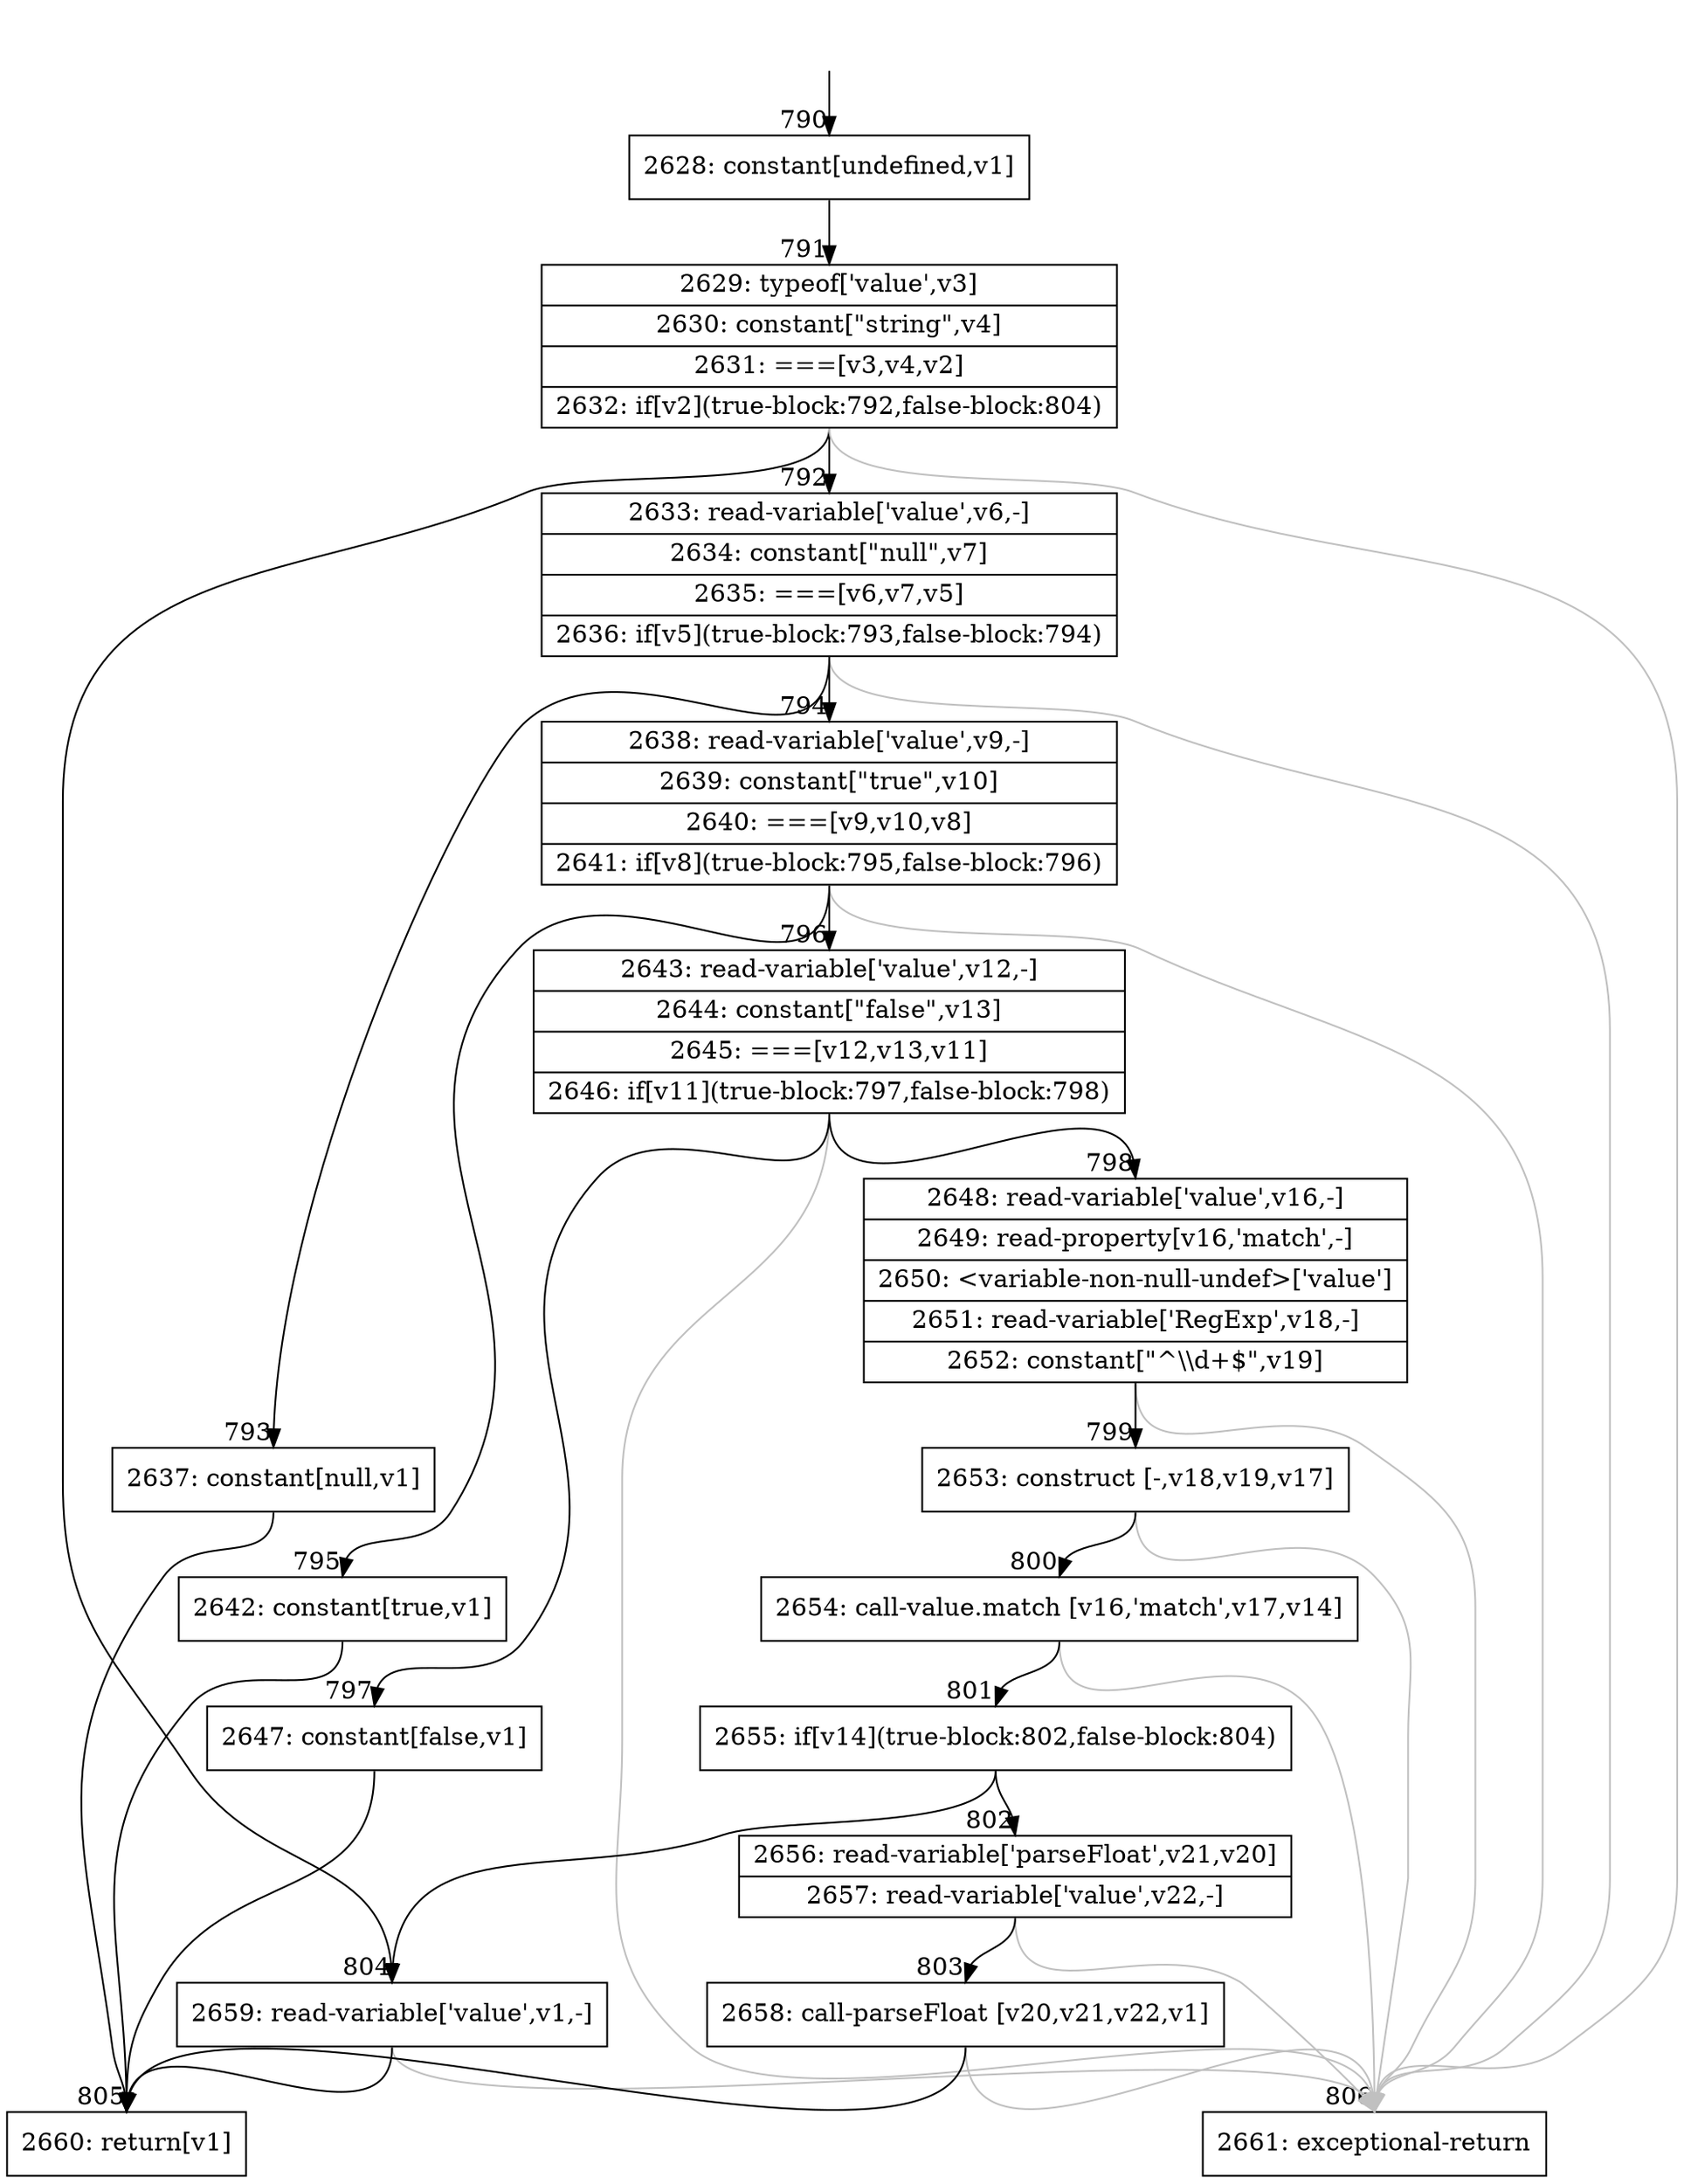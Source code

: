 digraph {
rankdir="TD"
BB_entry48[shape=none,label=""];
BB_entry48 -> BB790 [tailport=s, headport=n, headlabel="    790"]
BB790 [shape=record label="{2628: constant[undefined,v1]}" ] 
BB790 -> BB791 [tailport=s, headport=n, headlabel="      791"]
BB791 [shape=record label="{2629: typeof['value',v3]|2630: constant[\"string\",v4]|2631: ===[v3,v4,v2]|2632: if[v2](true-block:792,false-block:804)}" ] 
BB791 -> BB792 [tailport=s, headport=n, headlabel="      792"]
BB791 -> BB804 [tailport=s, headport=n, headlabel="      804"]
BB791 -> BB806 [tailport=s, headport=n, color=gray, headlabel="      806"]
BB792 [shape=record label="{2633: read-variable['value',v6,-]|2634: constant[\"null\",v7]|2635: ===[v6,v7,v5]|2636: if[v5](true-block:793,false-block:794)}" ] 
BB792 -> BB793 [tailport=s, headport=n, headlabel="      793"]
BB792 -> BB794 [tailport=s, headport=n, headlabel="      794"]
BB792 -> BB806 [tailport=s, headport=n, color=gray]
BB793 [shape=record label="{2637: constant[null,v1]}" ] 
BB793 -> BB805 [tailport=s, headport=n, headlabel="      805"]
BB794 [shape=record label="{2638: read-variable['value',v9,-]|2639: constant[\"true\",v10]|2640: ===[v9,v10,v8]|2641: if[v8](true-block:795,false-block:796)}" ] 
BB794 -> BB795 [tailport=s, headport=n, headlabel="      795"]
BB794 -> BB796 [tailport=s, headport=n, headlabel="      796"]
BB794 -> BB806 [tailport=s, headport=n, color=gray]
BB795 [shape=record label="{2642: constant[true,v1]}" ] 
BB795 -> BB805 [tailport=s, headport=n]
BB796 [shape=record label="{2643: read-variable['value',v12,-]|2644: constant[\"false\",v13]|2645: ===[v12,v13,v11]|2646: if[v11](true-block:797,false-block:798)}" ] 
BB796 -> BB797 [tailport=s, headport=n, headlabel="      797"]
BB796 -> BB798 [tailport=s, headport=n, headlabel="      798"]
BB796 -> BB806 [tailport=s, headport=n, color=gray]
BB797 [shape=record label="{2647: constant[false,v1]}" ] 
BB797 -> BB805 [tailport=s, headport=n]
BB798 [shape=record label="{2648: read-variable['value',v16,-]|2649: read-property[v16,'match',-]|2650: \<variable-non-null-undef\>['value']|2651: read-variable['RegExp',v18,-]|2652: constant[\"^\\\\d+$\",v19]}" ] 
BB798 -> BB799 [tailport=s, headport=n, headlabel="      799"]
BB798 -> BB806 [tailport=s, headport=n, color=gray]
BB799 [shape=record label="{2653: construct [-,v18,v19,v17]}" ] 
BB799 -> BB800 [tailport=s, headport=n, headlabel="      800"]
BB799 -> BB806 [tailport=s, headport=n, color=gray]
BB800 [shape=record label="{2654: call-value.match [v16,'match',v17,v14]}" ] 
BB800 -> BB801 [tailport=s, headport=n, headlabel="      801"]
BB800 -> BB806 [tailport=s, headport=n, color=gray]
BB801 [shape=record label="{2655: if[v14](true-block:802,false-block:804)}" ] 
BB801 -> BB802 [tailport=s, headport=n, headlabel="      802"]
BB801 -> BB804 [tailport=s, headport=n]
BB802 [shape=record label="{2656: read-variable['parseFloat',v21,v20]|2657: read-variable['value',v22,-]}" ] 
BB802 -> BB803 [tailport=s, headport=n, headlabel="      803"]
BB802 -> BB806 [tailport=s, headport=n, color=gray]
BB803 [shape=record label="{2658: call-parseFloat [v20,v21,v22,v1]}" ] 
BB803 -> BB805 [tailport=s, headport=n]
BB803 -> BB806 [tailport=s, headport=n, color=gray]
BB804 [shape=record label="{2659: read-variable['value',v1,-]}" ] 
BB804 -> BB805 [tailport=s, headport=n]
BB804 -> BB806 [tailport=s, headport=n, color=gray]
BB805 [shape=record label="{2660: return[v1]}" ] 
BB806 [shape=record label="{2661: exceptional-return}" ] 
//#$~ 1068
}

